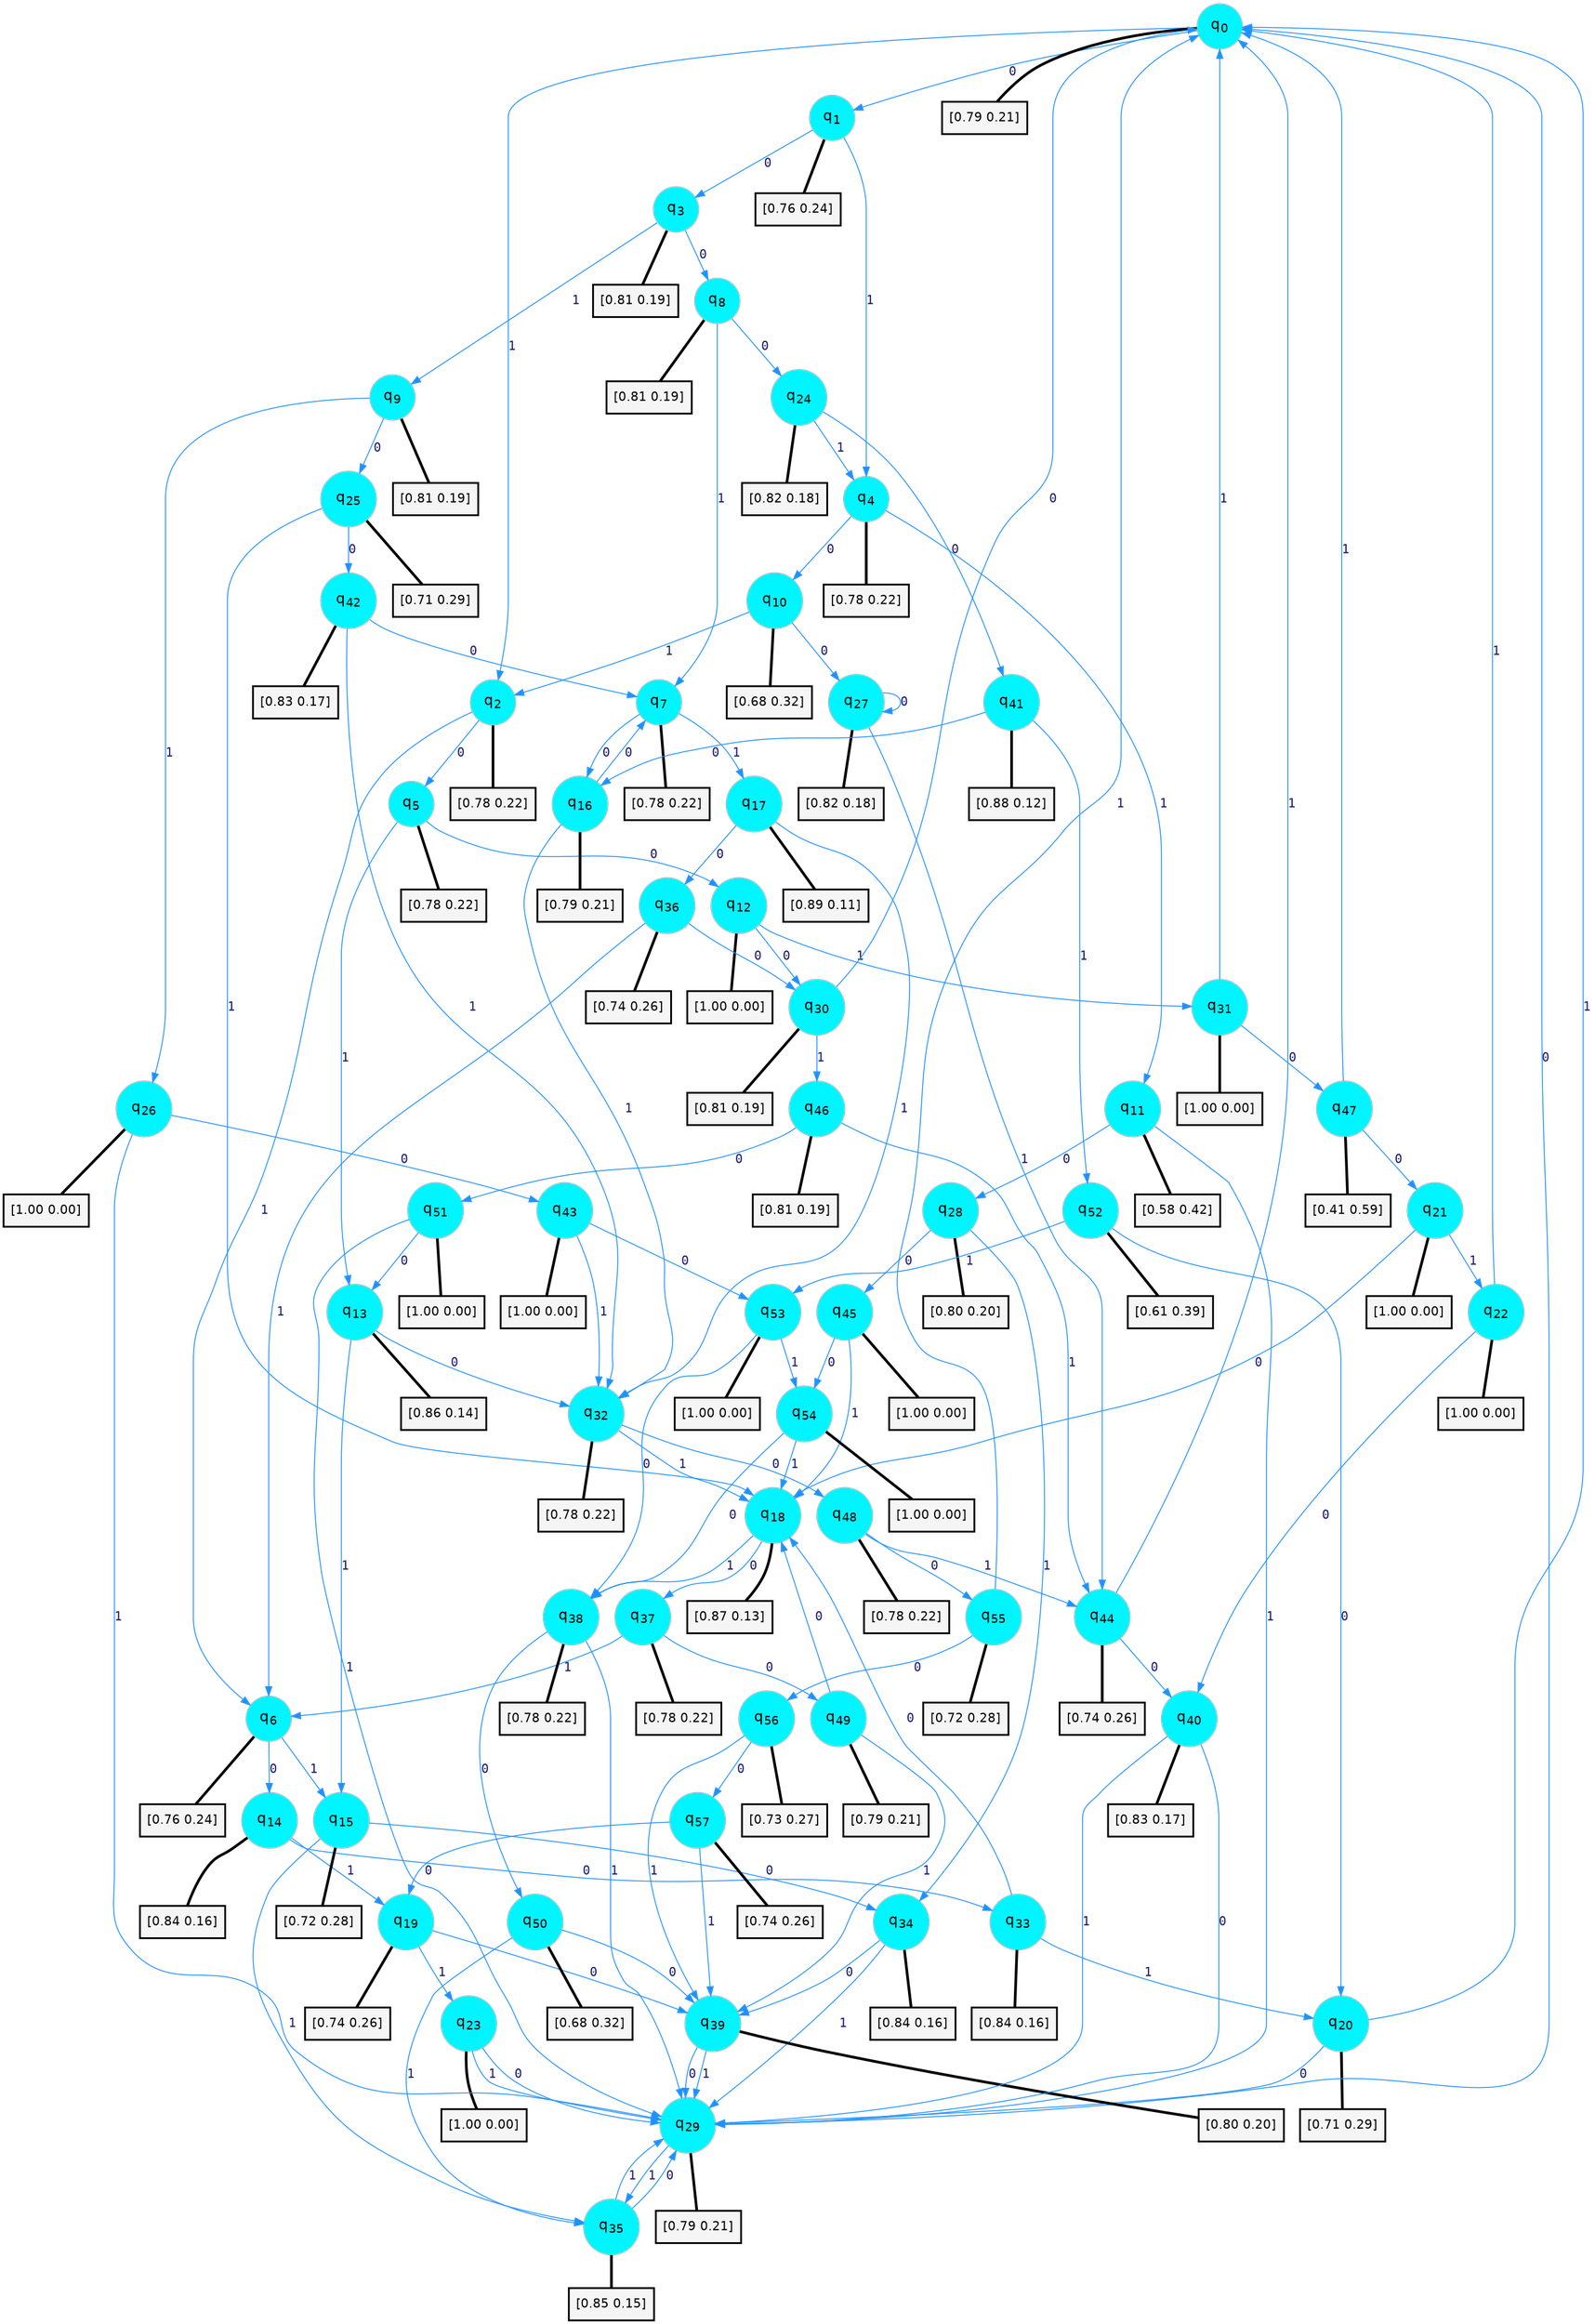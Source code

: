 digraph G {
graph [
bgcolor=transparent, dpi=300, rankdir=TD, size="40,25"];
node [
color=gray, fillcolor=turquoise1, fontcolor=black, fontname=Helvetica, fontsize=16, fontweight=bold, shape=circle, style=filled];
edge [
arrowsize=1, color=dodgerblue1, fontcolor=midnightblue, fontname=courier, fontweight=bold, penwidth=1, style=solid, weight=20];
0[label=<q<SUB>0</SUB>>];
1[label=<q<SUB>1</SUB>>];
2[label=<q<SUB>2</SUB>>];
3[label=<q<SUB>3</SUB>>];
4[label=<q<SUB>4</SUB>>];
5[label=<q<SUB>5</SUB>>];
6[label=<q<SUB>6</SUB>>];
7[label=<q<SUB>7</SUB>>];
8[label=<q<SUB>8</SUB>>];
9[label=<q<SUB>9</SUB>>];
10[label=<q<SUB>10</SUB>>];
11[label=<q<SUB>11</SUB>>];
12[label=<q<SUB>12</SUB>>];
13[label=<q<SUB>13</SUB>>];
14[label=<q<SUB>14</SUB>>];
15[label=<q<SUB>15</SUB>>];
16[label=<q<SUB>16</SUB>>];
17[label=<q<SUB>17</SUB>>];
18[label=<q<SUB>18</SUB>>];
19[label=<q<SUB>19</SUB>>];
20[label=<q<SUB>20</SUB>>];
21[label=<q<SUB>21</SUB>>];
22[label=<q<SUB>22</SUB>>];
23[label=<q<SUB>23</SUB>>];
24[label=<q<SUB>24</SUB>>];
25[label=<q<SUB>25</SUB>>];
26[label=<q<SUB>26</SUB>>];
27[label=<q<SUB>27</SUB>>];
28[label=<q<SUB>28</SUB>>];
29[label=<q<SUB>29</SUB>>];
30[label=<q<SUB>30</SUB>>];
31[label=<q<SUB>31</SUB>>];
32[label=<q<SUB>32</SUB>>];
33[label=<q<SUB>33</SUB>>];
34[label=<q<SUB>34</SUB>>];
35[label=<q<SUB>35</SUB>>];
36[label=<q<SUB>36</SUB>>];
37[label=<q<SUB>37</SUB>>];
38[label=<q<SUB>38</SUB>>];
39[label=<q<SUB>39</SUB>>];
40[label=<q<SUB>40</SUB>>];
41[label=<q<SUB>41</SUB>>];
42[label=<q<SUB>42</SUB>>];
43[label=<q<SUB>43</SUB>>];
44[label=<q<SUB>44</SUB>>];
45[label=<q<SUB>45</SUB>>];
46[label=<q<SUB>46</SUB>>];
47[label=<q<SUB>47</SUB>>];
48[label=<q<SUB>48</SUB>>];
49[label=<q<SUB>49</SUB>>];
50[label=<q<SUB>50</SUB>>];
51[label=<q<SUB>51</SUB>>];
52[label=<q<SUB>52</SUB>>];
53[label=<q<SUB>53</SUB>>];
54[label=<q<SUB>54</SUB>>];
55[label=<q<SUB>55</SUB>>];
56[label=<q<SUB>56</SUB>>];
57[label=<q<SUB>57</SUB>>];
58[label="[0.79 0.21]", shape=box,fontcolor=black, fontname=Helvetica, fontsize=14, penwidth=2, fillcolor=whitesmoke,color=black];
59[label="[0.76 0.24]", shape=box,fontcolor=black, fontname=Helvetica, fontsize=14, penwidth=2, fillcolor=whitesmoke,color=black];
60[label="[0.78 0.22]", shape=box,fontcolor=black, fontname=Helvetica, fontsize=14, penwidth=2, fillcolor=whitesmoke,color=black];
61[label="[0.81 0.19]", shape=box,fontcolor=black, fontname=Helvetica, fontsize=14, penwidth=2, fillcolor=whitesmoke,color=black];
62[label="[0.78 0.22]", shape=box,fontcolor=black, fontname=Helvetica, fontsize=14, penwidth=2, fillcolor=whitesmoke,color=black];
63[label="[0.78 0.22]", shape=box,fontcolor=black, fontname=Helvetica, fontsize=14, penwidth=2, fillcolor=whitesmoke,color=black];
64[label="[0.76 0.24]", shape=box,fontcolor=black, fontname=Helvetica, fontsize=14, penwidth=2, fillcolor=whitesmoke,color=black];
65[label="[0.78 0.22]", shape=box,fontcolor=black, fontname=Helvetica, fontsize=14, penwidth=2, fillcolor=whitesmoke,color=black];
66[label="[0.81 0.19]", shape=box,fontcolor=black, fontname=Helvetica, fontsize=14, penwidth=2, fillcolor=whitesmoke,color=black];
67[label="[0.81 0.19]", shape=box,fontcolor=black, fontname=Helvetica, fontsize=14, penwidth=2, fillcolor=whitesmoke,color=black];
68[label="[0.68 0.32]", shape=box,fontcolor=black, fontname=Helvetica, fontsize=14, penwidth=2, fillcolor=whitesmoke,color=black];
69[label="[0.58 0.42]", shape=box,fontcolor=black, fontname=Helvetica, fontsize=14, penwidth=2, fillcolor=whitesmoke,color=black];
70[label="[1.00 0.00]", shape=box,fontcolor=black, fontname=Helvetica, fontsize=14, penwidth=2, fillcolor=whitesmoke,color=black];
71[label="[0.86 0.14]", shape=box,fontcolor=black, fontname=Helvetica, fontsize=14, penwidth=2, fillcolor=whitesmoke,color=black];
72[label="[0.84 0.16]", shape=box,fontcolor=black, fontname=Helvetica, fontsize=14, penwidth=2, fillcolor=whitesmoke,color=black];
73[label="[0.72 0.28]", shape=box,fontcolor=black, fontname=Helvetica, fontsize=14, penwidth=2, fillcolor=whitesmoke,color=black];
74[label="[0.79 0.21]", shape=box,fontcolor=black, fontname=Helvetica, fontsize=14, penwidth=2, fillcolor=whitesmoke,color=black];
75[label="[0.89 0.11]", shape=box,fontcolor=black, fontname=Helvetica, fontsize=14, penwidth=2, fillcolor=whitesmoke,color=black];
76[label="[0.87 0.13]", shape=box,fontcolor=black, fontname=Helvetica, fontsize=14, penwidth=2, fillcolor=whitesmoke,color=black];
77[label="[0.74 0.26]", shape=box,fontcolor=black, fontname=Helvetica, fontsize=14, penwidth=2, fillcolor=whitesmoke,color=black];
78[label="[0.71 0.29]", shape=box,fontcolor=black, fontname=Helvetica, fontsize=14, penwidth=2, fillcolor=whitesmoke,color=black];
79[label="[1.00 0.00]", shape=box,fontcolor=black, fontname=Helvetica, fontsize=14, penwidth=2, fillcolor=whitesmoke,color=black];
80[label="[1.00 0.00]", shape=box,fontcolor=black, fontname=Helvetica, fontsize=14, penwidth=2, fillcolor=whitesmoke,color=black];
81[label="[1.00 0.00]", shape=box,fontcolor=black, fontname=Helvetica, fontsize=14, penwidth=2, fillcolor=whitesmoke,color=black];
82[label="[0.82 0.18]", shape=box,fontcolor=black, fontname=Helvetica, fontsize=14, penwidth=2, fillcolor=whitesmoke,color=black];
83[label="[0.71 0.29]", shape=box,fontcolor=black, fontname=Helvetica, fontsize=14, penwidth=2, fillcolor=whitesmoke,color=black];
84[label="[1.00 0.00]", shape=box,fontcolor=black, fontname=Helvetica, fontsize=14, penwidth=2, fillcolor=whitesmoke,color=black];
85[label="[0.82 0.18]", shape=box,fontcolor=black, fontname=Helvetica, fontsize=14, penwidth=2, fillcolor=whitesmoke,color=black];
86[label="[0.80 0.20]", shape=box,fontcolor=black, fontname=Helvetica, fontsize=14, penwidth=2, fillcolor=whitesmoke,color=black];
87[label="[0.79 0.21]", shape=box,fontcolor=black, fontname=Helvetica, fontsize=14, penwidth=2, fillcolor=whitesmoke,color=black];
88[label="[0.81 0.19]", shape=box,fontcolor=black, fontname=Helvetica, fontsize=14, penwidth=2, fillcolor=whitesmoke,color=black];
89[label="[1.00 0.00]", shape=box,fontcolor=black, fontname=Helvetica, fontsize=14, penwidth=2, fillcolor=whitesmoke,color=black];
90[label="[0.78 0.22]", shape=box,fontcolor=black, fontname=Helvetica, fontsize=14, penwidth=2, fillcolor=whitesmoke,color=black];
91[label="[0.84 0.16]", shape=box,fontcolor=black, fontname=Helvetica, fontsize=14, penwidth=2, fillcolor=whitesmoke,color=black];
92[label="[0.84 0.16]", shape=box,fontcolor=black, fontname=Helvetica, fontsize=14, penwidth=2, fillcolor=whitesmoke,color=black];
93[label="[0.85 0.15]", shape=box,fontcolor=black, fontname=Helvetica, fontsize=14, penwidth=2, fillcolor=whitesmoke,color=black];
94[label="[0.74 0.26]", shape=box,fontcolor=black, fontname=Helvetica, fontsize=14, penwidth=2, fillcolor=whitesmoke,color=black];
95[label="[0.78 0.22]", shape=box,fontcolor=black, fontname=Helvetica, fontsize=14, penwidth=2, fillcolor=whitesmoke,color=black];
96[label="[0.78 0.22]", shape=box,fontcolor=black, fontname=Helvetica, fontsize=14, penwidth=2, fillcolor=whitesmoke,color=black];
97[label="[0.80 0.20]", shape=box,fontcolor=black, fontname=Helvetica, fontsize=14, penwidth=2, fillcolor=whitesmoke,color=black];
98[label="[0.83 0.17]", shape=box,fontcolor=black, fontname=Helvetica, fontsize=14, penwidth=2, fillcolor=whitesmoke,color=black];
99[label="[0.88 0.12]", shape=box,fontcolor=black, fontname=Helvetica, fontsize=14, penwidth=2, fillcolor=whitesmoke,color=black];
100[label="[0.83 0.17]", shape=box,fontcolor=black, fontname=Helvetica, fontsize=14, penwidth=2, fillcolor=whitesmoke,color=black];
101[label="[1.00 0.00]", shape=box,fontcolor=black, fontname=Helvetica, fontsize=14, penwidth=2, fillcolor=whitesmoke,color=black];
102[label="[0.74 0.26]", shape=box,fontcolor=black, fontname=Helvetica, fontsize=14, penwidth=2, fillcolor=whitesmoke,color=black];
103[label="[1.00 0.00]", shape=box,fontcolor=black, fontname=Helvetica, fontsize=14, penwidth=2, fillcolor=whitesmoke,color=black];
104[label="[0.81 0.19]", shape=box,fontcolor=black, fontname=Helvetica, fontsize=14, penwidth=2, fillcolor=whitesmoke,color=black];
105[label="[0.41 0.59]", shape=box,fontcolor=black, fontname=Helvetica, fontsize=14, penwidth=2, fillcolor=whitesmoke,color=black];
106[label="[0.78 0.22]", shape=box,fontcolor=black, fontname=Helvetica, fontsize=14, penwidth=2, fillcolor=whitesmoke,color=black];
107[label="[0.79 0.21]", shape=box,fontcolor=black, fontname=Helvetica, fontsize=14, penwidth=2, fillcolor=whitesmoke,color=black];
108[label="[0.68 0.32]", shape=box,fontcolor=black, fontname=Helvetica, fontsize=14, penwidth=2, fillcolor=whitesmoke,color=black];
109[label="[1.00 0.00]", shape=box,fontcolor=black, fontname=Helvetica, fontsize=14, penwidth=2, fillcolor=whitesmoke,color=black];
110[label="[0.61 0.39]", shape=box,fontcolor=black, fontname=Helvetica, fontsize=14, penwidth=2, fillcolor=whitesmoke,color=black];
111[label="[1.00 0.00]", shape=box,fontcolor=black, fontname=Helvetica, fontsize=14, penwidth=2, fillcolor=whitesmoke,color=black];
112[label="[1.00 0.00]", shape=box,fontcolor=black, fontname=Helvetica, fontsize=14, penwidth=2, fillcolor=whitesmoke,color=black];
113[label="[0.72 0.28]", shape=box,fontcolor=black, fontname=Helvetica, fontsize=14, penwidth=2, fillcolor=whitesmoke,color=black];
114[label="[0.73 0.27]", shape=box,fontcolor=black, fontname=Helvetica, fontsize=14, penwidth=2, fillcolor=whitesmoke,color=black];
115[label="[0.74 0.26]", shape=box,fontcolor=black, fontname=Helvetica, fontsize=14, penwidth=2, fillcolor=whitesmoke,color=black];
0->1 [label=0];
0->2 [label=1];
0->58 [arrowhead=none, penwidth=3,color=black];
1->3 [label=0];
1->4 [label=1];
1->59 [arrowhead=none, penwidth=3,color=black];
2->5 [label=0];
2->6 [label=1];
2->60 [arrowhead=none, penwidth=3,color=black];
3->8 [label=0];
3->9 [label=1];
3->61 [arrowhead=none, penwidth=3,color=black];
4->10 [label=0];
4->11 [label=1];
4->62 [arrowhead=none, penwidth=3,color=black];
5->12 [label=0];
5->13 [label=1];
5->63 [arrowhead=none, penwidth=3,color=black];
6->14 [label=0];
6->15 [label=1];
6->64 [arrowhead=none, penwidth=3,color=black];
7->16 [label=0];
7->17 [label=1];
7->65 [arrowhead=none, penwidth=3,color=black];
8->24 [label=0];
8->7 [label=1];
8->66 [arrowhead=none, penwidth=3,color=black];
9->25 [label=0];
9->26 [label=1];
9->67 [arrowhead=none, penwidth=3,color=black];
10->27 [label=0];
10->2 [label=1];
10->68 [arrowhead=none, penwidth=3,color=black];
11->28 [label=0];
11->29 [label=1];
11->69 [arrowhead=none, penwidth=3,color=black];
12->30 [label=0];
12->31 [label=1];
12->70 [arrowhead=none, penwidth=3,color=black];
13->32 [label=0];
13->15 [label=1];
13->71 [arrowhead=none, penwidth=3,color=black];
14->33 [label=0];
14->19 [label=1];
14->72 [arrowhead=none, penwidth=3,color=black];
15->34 [label=0];
15->35 [label=1];
15->73 [arrowhead=none, penwidth=3,color=black];
16->7 [label=0];
16->32 [label=1];
16->74 [arrowhead=none, penwidth=3,color=black];
17->36 [label=0];
17->32 [label=1];
17->75 [arrowhead=none, penwidth=3,color=black];
18->37 [label=0];
18->38 [label=1];
18->76 [arrowhead=none, penwidth=3,color=black];
19->39 [label=0];
19->23 [label=1];
19->77 [arrowhead=none, penwidth=3,color=black];
20->29 [label=0];
20->0 [label=1];
20->78 [arrowhead=none, penwidth=3,color=black];
21->18 [label=0];
21->22 [label=1];
21->79 [arrowhead=none, penwidth=3,color=black];
22->40 [label=0];
22->0 [label=1];
22->80 [arrowhead=none, penwidth=3,color=black];
23->29 [label=0];
23->29 [label=1];
23->81 [arrowhead=none, penwidth=3,color=black];
24->41 [label=0];
24->4 [label=1];
24->82 [arrowhead=none, penwidth=3,color=black];
25->42 [label=0];
25->18 [label=1];
25->83 [arrowhead=none, penwidth=3,color=black];
26->43 [label=0];
26->29 [label=1];
26->84 [arrowhead=none, penwidth=3,color=black];
27->27 [label=0];
27->44 [label=1];
27->85 [arrowhead=none, penwidth=3,color=black];
28->45 [label=0];
28->34 [label=1];
28->86 [arrowhead=none, penwidth=3,color=black];
29->0 [label=0];
29->35 [label=1];
29->87 [arrowhead=none, penwidth=3,color=black];
30->0 [label=0];
30->46 [label=1];
30->88 [arrowhead=none, penwidth=3,color=black];
31->47 [label=0];
31->0 [label=1];
31->89 [arrowhead=none, penwidth=3,color=black];
32->48 [label=0];
32->18 [label=1];
32->90 [arrowhead=none, penwidth=3,color=black];
33->18 [label=0];
33->20 [label=1];
33->91 [arrowhead=none, penwidth=3,color=black];
34->39 [label=0];
34->29 [label=1];
34->92 [arrowhead=none, penwidth=3,color=black];
35->29 [label=0];
35->29 [label=1];
35->93 [arrowhead=none, penwidth=3,color=black];
36->30 [label=0];
36->6 [label=1];
36->94 [arrowhead=none, penwidth=3,color=black];
37->49 [label=0];
37->6 [label=1];
37->95 [arrowhead=none, penwidth=3,color=black];
38->50 [label=0];
38->29 [label=1];
38->96 [arrowhead=none, penwidth=3,color=black];
39->29 [label=0];
39->29 [label=1];
39->97 [arrowhead=none, penwidth=3,color=black];
40->29 [label=0];
40->29 [label=1];
40->98 [arrowhead=none, penwidth=3,color=black];
41->16 [label=0];
41->52 [label=1];
41->99 [arrowhead=none, penwidth=3,color=black];
42->7 [label=0];
42->32 [label=1];
42->100 [arrowhead=none, penwidth=3,color=black];
43->53 [label=0];
43->32 [label=1];
43->101 [arrowhead=none, penwidth=3,color=black];
44->40 [label=0];
44->0 [label=1];
44->102 [arrowhead=none, penwidth=3,color=black];
45->54 [label=0];
45->18 [label=1];
45->103 [arrowhead=none, penwidth=3,color=black];
46->51 [label=0];
46->44 [label=1];
46->104 [arrowhead=none, penwidth=3,color=black];
47->21 [label=0];
47->0 [label=1];
47->105 [arrowhead=none, penwidth=3,color=black];
48->55 [label=0];
48->44 [label=1];
48->106 [arrowhead=none, penwidth=3,color=black];
49->18 [label=0];
49->39 [label=1];
49->107 [arrowhead=none, penwidth=3,color=black];
50->39 [label=0];
50->35 [label=1];
50->108 [arrowhead=none, penwidth=3,color=black];
51->13 [label=0];
51->29 [label=1];
51->109 [arrowhead=none, penwidth=3,color=black];
52->20 [label=0];
52->53 [label=1];
52->110 [arrowhead=none, penwidth=3,color=black];
53->38 [label=0];
53->54 [label=1];
53->111 [arrowhead=none, penwidth=3,color=black];
54->38 [label=0];
54->18 [label=1];
54->112 [arrowhead=none, penwidth=3,color=black];
55->56 [label=0];
55->0 [label=1];
55->113 [arrowhead=none, penwidth=3,color=black];
56->57 [label=0];
56->39 [label=1];
56->114 [arrowhead=none, penwidth=3,color=black];
57->19 [label=0];
57->39 [label=1];
57->115 [arrowhead=none, penwidth=3,color=black];
}
